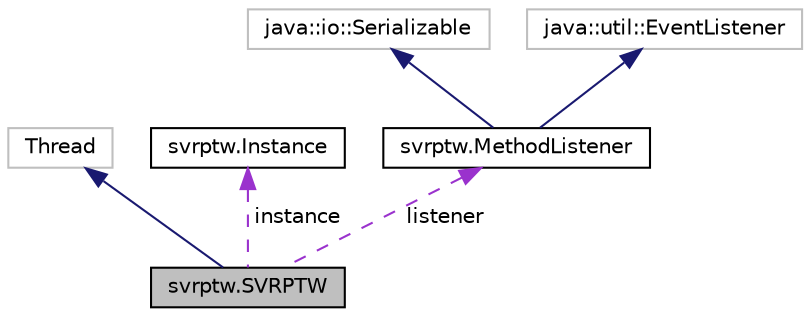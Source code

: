 digraph "svrptw.SVRPTW"
{
  edge [fontname="Helvetica",fontsize="10",labelfontname="Helvetica",labelfontsize="10"];
  node [fontname="Helvetica",fontsize="10",shape=record];
  Node1 [label="svrptw.SVRPTW",height=0.2,width=0.4,color="black", fillcolor="grey75", style="filled", fontcolor="black"];
  Node2 -> Node1 [dir="back",color="midnightblue",fontsize="10",style="solid",fontname="Helvetica"];
  Node2 [label="Thread",height=0.2,width=0.4,color="grey75", fillcolor="white", style="filled"];
  Node3 -> Node1 [dir="back",color="darkorchid3",fontsize="10",style="dashed",label=" instance" ,fontname="Helvetica"];
  Node3 [label="svrptw.Instance",height=0.2,width=0.4,color="black", fillcolor="white", style="filled",URL="$classsvrptw_1_1_instance.html"];
  Node4 -> Node1 [dir="back",color="darkorchid3",fontsize="10",style="dashed",label=" listener" ,fontname="Helvetica"];
  Node4 [label="svrptw.MethodListener",height=0.2,width=0.4,color="black", fillcolor="white", style="filled",URL="$interfacesvrptw_1_1_method_listener.html"];
  Node5 -> Node4 [dir="back",color="midnightblue",fontsize="10",style="solid",fontname="Helvetica"];
  Node5 [label="java::io::Serializable",height=0.2,width=0.4,color="grey75", fillcolor="white", style="filled"];
  Node6 -> Node4 [dir="back",color="midnightblue",fontsize="10",style="solid",fontname="Helvetica"];
  Node6 [label="java::util::EventListener",height=0.2,width=0.4,color="grey75", fillcolor="white", style="filled"];
}
